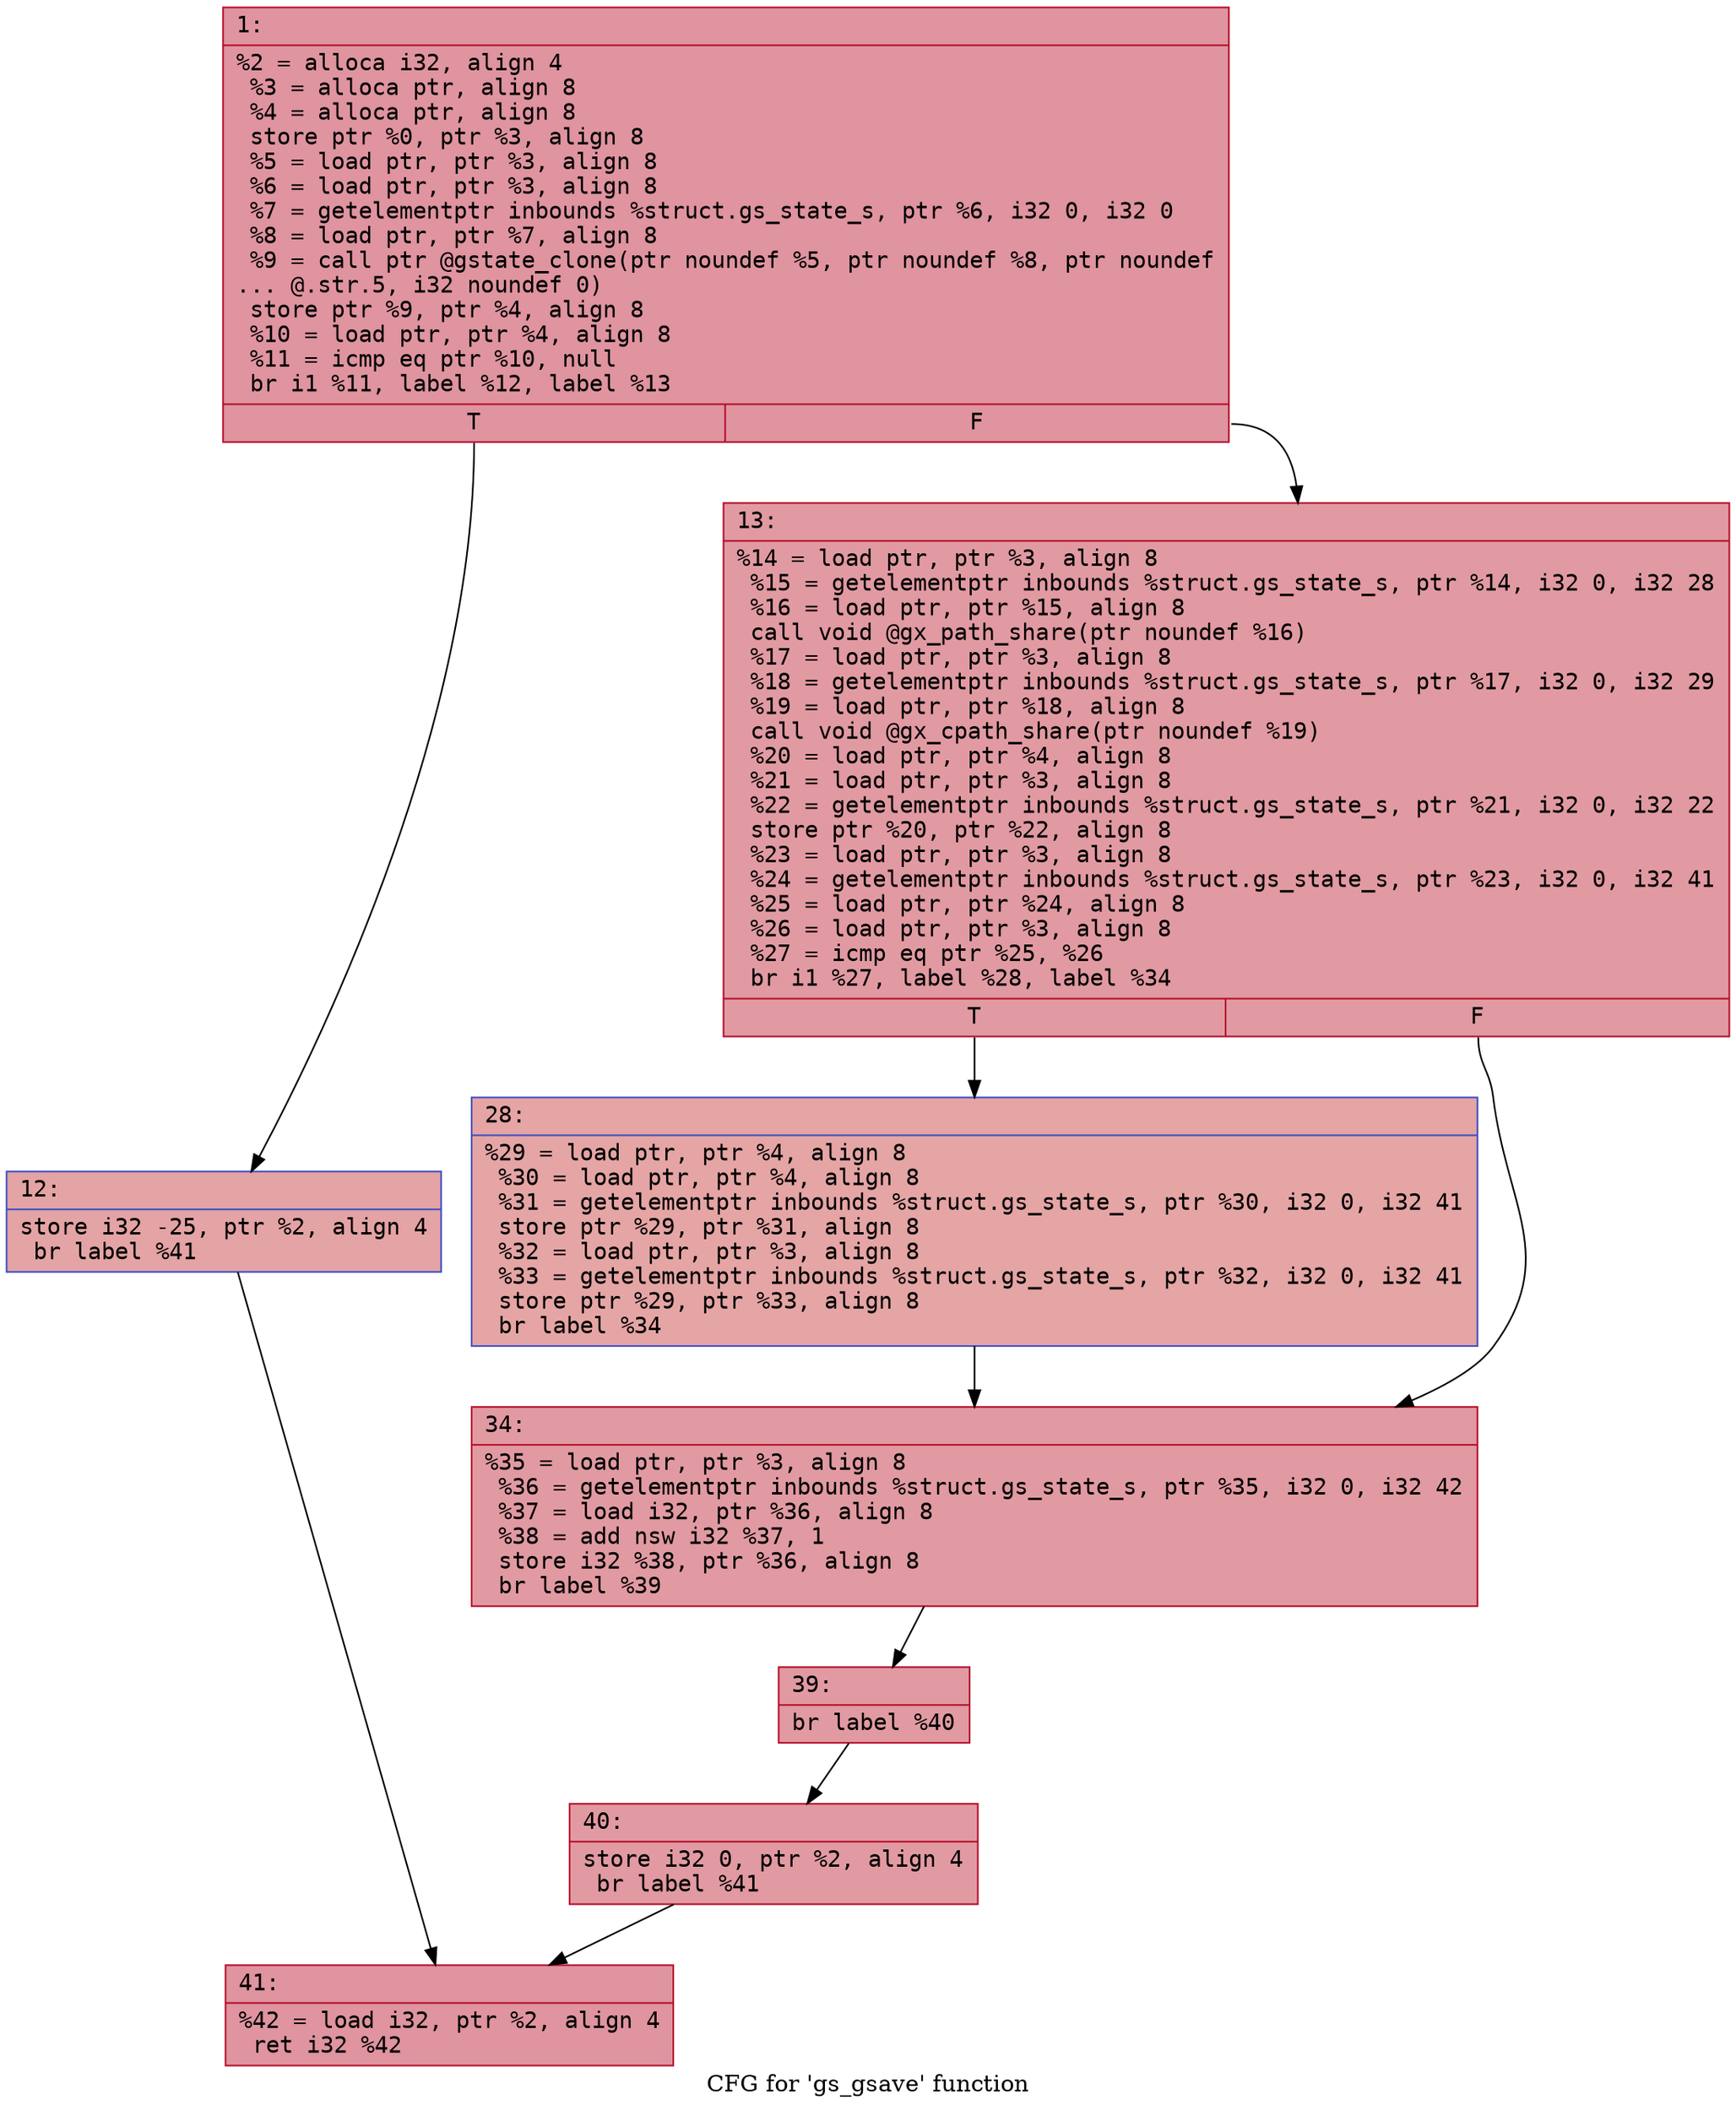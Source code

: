 digraph "CFG for 'gs_gsave' function" {
	label="CFG for 'gs_gsave' function";

	Node0x600000de5b30 [shape=record,color="#b70d28ff", style=filled, fillcolor="#b70d2870" fontname="Courier",label="{1:\l|  %2 = alloca i32, align 4\l  %3 = alloca ptr, align 8\l  %4 = alloca ptr, align 8\l  store ptr %0, ptr %3, align 8\l  %5 = load ptr, ptr %3, align 8\l  %6 = load ptr, ptr %3, align 8\l  %7 = getelementptr inbounds %struct.gs_state_s, ptr %6, i32 0, i32 0\l  %8 = load ptr, ptr %7, align 8\l  %9 = call ptr @gstate_clone(ptr noundef %5, ptr noundef %8, ptr noundef\l... @.str.5, i32 noundef 0)\l  store ptr %9, ptr %4, align 8\l  %10 = load ptr, ptr %4, align 8\l  %11 = icmp eq ptr %10, null\l  br i1 %11, label %12, label %13\l|{<s0>T|<s1>F}}"];
	Node0x600000de5b30:s0 -> Node0x600000de5b80[tooltip="1 -> 12\nProbability 37.50%" ];
	Node0x600000de5b30:s1 -> Node0x600000de5bd0[tooltip="1 -> 13\nProbability 62.50%" ];
	Node0x600000de5b80 [shape=record,color="#3d50c3ff", style=filled, fillcolor="#c32e3170" fontname="Courier",label="{12:\l|  store i32 -25, ptr %2, align 4\l  br label %41\l}"];
	Node0x600000de5b80 -> Node0x600000de5d60[tooltip="12 -> 41\nProbability 100.00%" ];
	Node0x600000de5bd0 [shape=record,color="#b70d28ff", style=filled, fillcolor="#bb1b2c70" fontname="Courier",label="{13:\l|  %14 = load ptr, ptr %3, align 8\l  %15 = getelementptr inbounds %struct.gs_state_s, ptr %14, i32 0, i32 28\l  %16 = load ptr, ptr %15, align 8\l  call void @gx_path_share(ptr noundef %16)\l  %17 = load ptr, ptr %3, align 8\l  %18 = getelementptr inbounds %struct.gs_state_s, ptr %17, i32 0, i32 29\l  %19 = load ptr, ptr %18, align 8\l  call void @gx_cpath_share(ptr noundef %19)\l  %20 = load ptr, ptr %4, align 8\l  %21 = load ptr, ptr %3, align 8\l  %22 = getelementptr inbounds %struct.gs_state_s, ptr %21, i32 0, i32 22\l  store ptr %20, ptr %22, align 8\l  %23 = load ptr, ptr %3, align 8\l  %24 = getelementptr inbounds %struct.gs_state_s, ptr %23, i32 0, i32 41\l  %25 = load ptr, ptr %24, align 8\l  %26 = load ptr, ptr %3, align 8\l  %27 = icmp eq ptr %25, %26\l  br i1 %27, label %28, label %34\l|{<s0>T|<s1>F}}"];
	Node0x600000de5bd0:s0 -> Node0x600000de5c20[tooltip="13 -> 28\nProbability 37.50%" ];
	Node0x600000de5bd0:s1 -> Node0x600000de5c70[tooltip="13 -> 34\nProbability 62.50%" ];
	Node0x600000de5c20 [shape=record,color="#3d50c3ff", style=filled, fillcolor="#c5333470" fontname="Courier",label="{28:\l|  %29 = load ptr, ptr %4, align 8\l  %30 = load ptr, ptr %4, align 8\l  %31 = getelementptr inbounds %struct.gs_state_s, ptr %30, i32 0, i32 41\l  store ptr %29, ptr %31, align 8\l  %32 = load ptr, ptr %3, align 8\l  %33 = getelementptr inbounds %struct.gs_state_s, ptr %32, i32 0, i32 41\l  store ptr %29, ptr %33, align 8\l  br label %34\l}"];
	Node0x600000de5c20 -> Node0x600000de5c70[tooltip="28 -> 34\nProbability 100.00%" ];
	Node0x600000de5c70 [shape=record,color="#b70d28ff", style=filled, fillcolor="#bb1b2c70" fontname="Courier",label="{34:\l|  %35 = load ptr, ptr %3, align 8\l  %36 = getelementptr inbounds %struct.gs_state_s, ptr %35, i32 0, i32 42\l  %37 = load i32, ptr %36, align 8\l  %38 = add nsw i32 %37, 1\l  store i32 %38, ptr %36, align 8\l  br label %39\l}"];
	Node0x600000de5c70 -> Node0x600000de5cc0[tooltip="34 -> 39\nProbability 100.00%" ];
	Node0x600000de5cc0 [shape=record,color="#b70d28ff", style=filled, fillcolor="#bb1b2c70" fontname="Courier",label="{39:\l|  br label %40\l}"];
	Node0x600000de5cc0 -> Node0x600000de5d10[tooltip="39 -> 40\nProbability 100.00%" ];
	Node0x600000de5d10 [shape=record,color="#b70d28ff", style=filled, fillcolor="#bb1b2c70" fontname="Courier",label="{40:\l|  store i32 0, ptr %2, align 4\l  br label %41\l}"];
	Node0x600000de5d10 -> Node0x600000de5d60[tooltip="40 -> 41\nProbability 100.00%" ];
	Node0x600000de5d60 [shape=record,color="#b70d28ff", style=filled, fillcolor="#b70d2870" fontname="Courier",label="{41:\l|  %42 = load i32, ptr %2, align 4\l  ret i32 %42\l}"];
}
